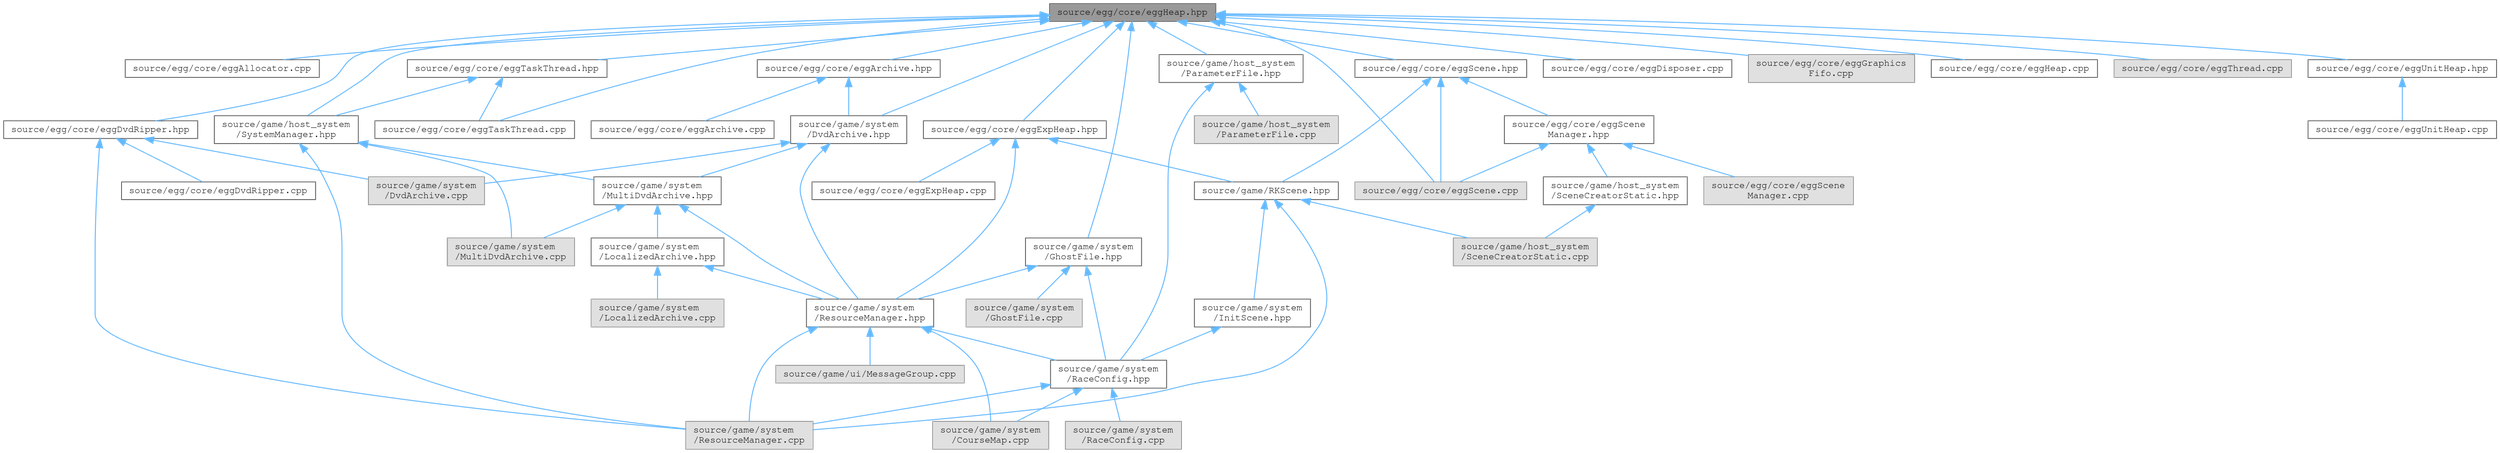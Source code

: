 digraph "source/egg/core/eggHeap.hpp"
{
 // LATEX_PDF_SIZE
  bgcolor="transparent";
  edge [fontname=FreeMono,fontsize=10,labelfontname=FreeMono,labelfontsize=10];
  node [fontname=FreeMono,fontsize=10,shape=box,height=0.2,width=0.4];
  Node1 [label="source/egg/core/eggHeap.hpp",height=0.2,width=0.4,color="gray40", fillcolor="grey60", style="filled", fontcolor="black",tooltip="Base Heap class."];
  Node1 -> Node2 [dir="back",color="steelblue1",style="solid"];
  Node2 [label="source/egg/core/eggAllocator.cpp",height=0.2,width=0.4,color="grey40", fillcolor="white", style="filled",URL="$egg_allocator_8cpp.html",tooltip="Implementation for the allocator wrapper."];
  Node1 -> Node3 [dir="back",color="steelblue1",style="solid"];
  Node3 [label="source/egg/core/eggArchive.hpp",height=0.2,width=0.4,color="grey40", fillcolor="white", style="filled",URL="$egg_archive_8hpp.html",tooltip="A read-only view of a \"dolphin archive\" .arc file."];
  Node3 -> Node4 [dir="back",color="steelblue1",style="solid"];
  Node4 [label="source/egg/core/eggArchive.cpp",height=0.2,width=0.4,color="grey40", fillcolor="white", style="filled",URL="$egg_archive_8cpp.html",tooltip="TODO."];
  Node3 -> Node5 [dir="back",color="steelblue1",style="solid"];
  Node5 [label="source/game/system\l/DvdArchive.hpp",height=0.2,width=0.4,color="grey40", fillcolor="white", style="filled",URL="$_dvd_archive_8hpp_source.html",tooltip=" "];
  Node5 -> Node6 [dir="back",color="steelblue1",style="solid"];
  Node6 [label="source/game/system\l/DvdArchive.cpp",height=0.2,width=0.4,color="grey60", fillcolor="#E0E0E0", style="filled",tooltip=" "];
  Node5 -> Node7 [dir="back",color="steelblue1",style="solid"];
  Node7 [label="source/game/system\l/MultiDvdArchive.hpp",height=0.2,width=0.4,color="grey40", fillcolor="white", style="filled",URL="$_multi_dvd_archive_8hpp_source.html",tooltip=" "];
  Node7 -> Node8 [dir="back",color="steelblue1",style="solid"];
  Node8 [label="source/game/system\l/LocalizedArchive.hpp",height=0.2,width=0.4,color="grey40", fillcolor="white", style="filled",URL="$_localized_archive_8hpp_source.html",tooltip=" "];
  Node8 -> Node9 [dir="back",color="steelblue1",style="solid"];
  Node9 [label="source/game/system\l/LocalizedArchive.cpp",height=0.2,width=0.4,color="grey60", fillcolor="#E0E0E0", style="filled",tooltip=" "];
  Node8 -> Node10 [dir="back",color="steelblue1",style="solid"];
  Node10 [label="source/game/system\l/ResourceManager.hpp",height=0.2,width=0.4,color="grey40", fillcolor="white", style="filled",URL="$_resource_manager_8hpp_source.html",tooltip=" "];
  Node10 -> Node11 [dir="back",color="steelblue1",style="solid"];
  Node11 [label="source/game/system\l/CourseMap.cpp",height=0.2,width=0.4,color="grey60", fillcolor="#E0E0E0", style="filled",tooltip=" "];
  Node10 -> Node12 [dir="back",color="steelblue1",style="solid"];
  Node12 [label="source/game/system\l/RaceConfig.hpp",height=0.2,width=0.4,color="grey40", fillcolor="white", style="filled",URL="$_race_config_8hpp_source.html",tooltip=" "];
  Node12 -> Node11 [dir="back",color="steelblue1",style="solid"];
  Node12 -> Node13 [dir="back",color="steelblue1",style="solid"];
  Node13 [label="source/game/system\l/RaceConfig.cpp",height=0.2,width=0.4,color="grey60", fillcolor="#E0E0E0", style="filled",tooltip=" "];
  Node12 -> Node14 [dir="back",color="steelblue1",style="solid"];
  Node14 [label="source/game/system\l/ResourceManager.cpp",height=0.2,width=0.4,color="grey60", fillcolor="#E0E0E0", style="filled",tooltip=" "];
  Node10 -> Node14 [dir="back",color="steelblue1",style="solid"];
  Node10 -> Node15 [dir="back",color="steelblue1",style="solid"];
  Node15 [label="source/game/ui/MessageGroup.cpp",height=0.2,width=0.4,color="grey60", fillcolor="#E0E0E0", style="filled",tooltip=" "];
  Node7 -> Node16 [dir="back",color="steelblue1",style="solid"];
  Node16 [label="source/game/system\l/MultiDvdArchive.cpp",height=0.2,width=0.4,color="grey60", fillcolor="#E0E0E0", style="filled",tooltip=" "];
  Node7 -> Node10 [dir="back",color="steelblue1",style="solid"];
  Node5 -> Node10 [dir="back",color="steelblue1",style="solid"];
  Node1 -> Node17 [dir="back",color="steelblue1",style="solid"];
  Node17 [label="source/egg/core/eggDisposer.cpp",height=0.2,width=0.4,color="grey40", fillcolor="white", style="filled",URL="$egg_disposer_8cpp.html",tooltip="Disposer implementations."];
  Node1 -> Node18 [dir="back",color="steelblue1",style="solid"];
  Node18 [label="source/egg/core/eggDvdRipper.hpp",height=0.2,width=0.4,color="grey40", fillcolor="white", style="filled",URL="$egg_dvd_ripper_8hpp.html",tooltip="Headers for the EGG DVD ripper."];
  Node18 -> Node19 [dir="back",color="steelblue1",style="solid"];
  Node19 [label="source/egg/core/eggDvdRipper.cpp",height=0.2,width=0.4,color="grey40", fillcolor="white", style="filled",URL="$egg_dvd_ripper_8cpp.html",tooltip="Implementations for the EGG DVD ripper."];
  Node18 -> Node6 [dir="back",color="steelblue1",style="solid"];
  Node18 -> Node14 [dir="back",color="steelblue1",style="solid"];
  Node1 -> Node20 [dir="back",color="steelblue1",style="solid"];
  Node20 [label="source/egg/core/eggExpHeap.hpp",height=0.2,width=0.4,color="grey40", fillcolor="white", style="filled",URL="$egg_exp_heap_8hpp.html",tooltip="EGG wraper for expanded heaps header."];
  Node20 -> Node21 [dir="back",color="steelblue1",style="solid"];
  Node21 [label="source/egg/core/eggExpHeap.cpp",height=0.2,width=0.4,color="grey40", fillcolor="white", style="filled",URL="$egg_exp_heap_8cpp.html",tooltip="EGG wraper for expanded heaps implementation."];
  Node20 -> Node22 [dir="back",color="steelblue1",style="solid"];
  Node22 [label="source/game/RKScene.hpp",height=0.2,width=0.4,color="grey40", fillcolor="white", style="filled",URL="$_r_k_scene_8hpp_source.html",tooltip=" "];
  Node22 -> Node23 [dir="back",color="steelblue1",style="solid"];
  Node23 [label="source/game/host_system\l/SceneCreatorStatic.cpp",height=0.2,width=0.4,color="grey60", fillcolor="#E0E0E0", style="filled",tooltip=" "];
  Node22 -> Node24 [dir="back",color="steelblue1",style="solid"];
  Node24 [label="source/game/system\l/InitScene.hpp",height=0.2,width=0.4,color="grey40", fillcolor="white", style="filled",URL="$_init_scene_8hpp_source.html",tooltip=" "];
  Node24 -> Node12 [dir="back",color="steelblue1",style="solid"];
  Node22 -> Node14 [dir="back",color="steelblue1",style="solid"];
  Node20 -> Node10 [dir="back",color="steelblue1",style="solid"];
  Node1 -> Node25 [dir="back",color="steelblue1",style="solid"];
  Node25 [label="source/egg/core/eggGraphics\lFifo.cpp",height=0.2,width=0.4,color="grey60", fillcolor="#E0E0E0", style="filled",tooltip=" "];
  Node1 -> Node26 [dir="back",color="steelblue1",style="solid"];
  Node26 [label="source/egg/core/eggHeap.cpp",height=0.2,width=0.4,color="grey40", fillcolor="white", style="filled",URL="$egg_heap_8cpp.html",tooltip="Heap implementations."];
  Node1 -> Node27 [dir="back",color="steelblue1",style="solid"];
  Node27 [label="source/egg/core/eggScene.cpp",height=0.2,width=0.4,color="grey60", fillcolor="#E0E0E0", style="filled",tooltip=" "];
  Node1 -> Node28 [dir="back",color="steelblue1",style="solid"];
  Node28 [label="source/egg/core/eggScene.hpp",height=0.2,width=0.4,color="grey40", fillcolor="white", style="filled",URL="$egg_scene_8hpp.html",tooltip="TODO."];
  Node28 -> Node27 [dir="back",color="steelblue1",style="solid"];
  Node28 -> Node29 [dir="back",color="steelblue1",style="solid"];
  Node29 [label="source/egg/core/eggScene\lManager.hpp",height=0.2,width=0.4,color="grey40", fillcolor="white", style="filled",URL="$egg_scene_manager_8hpp_source.html",tooltip=" "];
  Node29 -> Node27 [dir="back",color="steelblue1",style="solid"];
  Node29 -> Node30 [dir="back",color="steelblue1",style="solid"];
  Node30 [label="source/egg/core/eggScene\lManager.cpp",height=0.2,width=0.4,color="grey60", fillcolor="#E0E0E0", style="filled",tooltip=" "];
  Node29 -> Node31 [dir="back",color="steelblue1",style="solid"];
  Node31 [label="source/game/host_system\l/SceneCreatorStatic.hpp",height=0.2,width=0.4,color="grey40", fillcolor="white", style="filled",URL="$_scene_creator_static_8hpp.html",tooltip="Static scene creator starts the boostrap scene."];
  Node31 -> Node23 [dir="back",color="steelblue1",style="solid"];
  Node28 -> Node22 [dir="back",color="steelblue1",style="solid"];
  Node1 -> Node32 [dir="back",color="steelblue1",style="solid"];
  Node32 [label="source/egg/core/eggTaskThread.cpp",height=0.2,width=0.4,color="grey40", fillcolor="white", style="filled",URL="$egg_task_thread_8cpp.html",tooltip="TODO."];
  Node1 -> Node33 [dir="back",color="steelblue1",style="solid"];
  Node33 [label="source/egg/core/eggTaskThread.hpp",height=0.2,width=0.4,color="grey40", fillcolor="white", style="filled",URL="$egg_task_thread_8hpp.html",tooltip="TODO."];
  Node33 -> Node32 [dir="back",color="steelblue1",style="solid"];
  Node33 -> Node34 [dir="back",color="steelblue1",style="solid"];
  Node34 [label="source/game/host_system\l/SystemManager.hpp",height=0.2,width=0.4,color="grey40", fillcolor="white", style="filled",URL="$_system_manager_8hpp.html",tooltip="System Manager."];
  Node34 -> Node16 [dir="back",color="steelblue1",style="solid"];
  Node34 -> Node7 [dir="back",color="steelblue1",style="solid"];
  Node34 -> Node14 [dir="back",color="steelblue1",style="solid"];
  Node1 -> Node35 [dir="back",color="steelblue1",style="solid"];
  Node35 [label="source/egg/core/eggThread.cpp",height=0.2,width=0.4,color="grey60", fillcolor="#E0E0E0", style="filled",tooltip=" "];
  Node1 -> Node36 [dir="back",color="steelblue1",style="solid"];
  Node36 [label="source/egg/core/eggUnitHeap.hpp",height=0.2,width=0.4,color="grey40", fillcolor="white", style="filled",URL="$egg_unit_heap_8hpp.html",tooltip="EGG wraper for unit heaps (each element uniform size)."];
  Node36 -> Node37 [dir="back",color="steelblue1",style="solid"];
  Node37 [label="source/egg/core/eggUnitHeap.cpp",height=0.2,width=0.4,color="grey40", fillcolor="white", style="filled",URL="$egg_unit_heap_8cpp.html",tooltip="EGG wraper for unit heaps (each element uniform size)."];
  Node1 -> Node38 [dir="back",color="steelblue1",style="solid"];
  Node38 [label="source/game/host_system\l/ParameterFile.hpp",height=0.2,width=0.4,color="grey40", fillcolor="white", style="filled",URL="$_parameter_file_8hpp.html",tooltip="Contains reading code for an unused 'Parameter' file."];
  Node38 -> Node39 [dir="back",color="steelblue1",style="solid"];
  Node39 [label="source/game/host_system\l/ParameterFile.cpp",height=0.2,width=0.4,color="grey60", fillcolor="#E0E0E0", style="filled",tooltip=" "];
  Node38 -> Node12 [dir="back",color="steelblue1",style="solid"];
  Node1 -> Node34 [dir="back",color="steelblue1",style="solid"];
  Node1 -> Node5 [dir="back",color="steelblue1",style="solid"];
  Node1 -> Node40 [dir="back",color="steelblue1",style="solid"];
  Node40 [label="source/game/system\l/GhostFile.hpp",height=0.2,width=0.4,color="grey40", fillcolor="white", style="filled",URL="$_ghost_file_8hpp_source.html",tooltip=" "];
  Node40 -> Node41 [dir="back",color="steelblue1",style="solid"];
  Node41 [label="source/game/system\l/GhostFile.cpp",height=0.2,width=0.4,color="grey60", fillcolor="#E0E0E0", style="filled",tooltip=" "];
  Node40 -> Node12 [dir="back",color="steelblue1",style="solid"];
  Node40 -> Node10 [dir="back",color="steelblue1",style="solid"];
}
